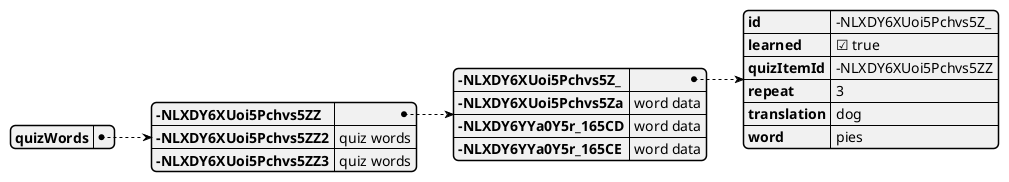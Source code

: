 @startjson
{
"quizWords": {
      "-NLXDY6XUoi5Pchvs5ZZ": {
        "-NLXDY6XUoi5Pchvs5Z_": {
          "id": "-NLXDY6XUoi5Pchvs5Z_",
          "learned": true,
          "quizItemId": "-NLXDY6XUoi5Pchvs5ZZ",
          "repeat": 3,
          "translation": "dog",
          "word": "pies"
        },
        "-NLXDY6XUoi5Pchvs5Za": "word data",
        "-NLXDY6YYa0Y5r_165CD": "word data",
        "-NLXDY6YYa0Y5r_165CE": "word data"
      },
      "-NLXDY6XUoi5Pchvs5ZZ2": "quiz words",
      "-NLXDY6XUoi5Pchvs5ZZ3": "quiz words"
    }
}
@endjson